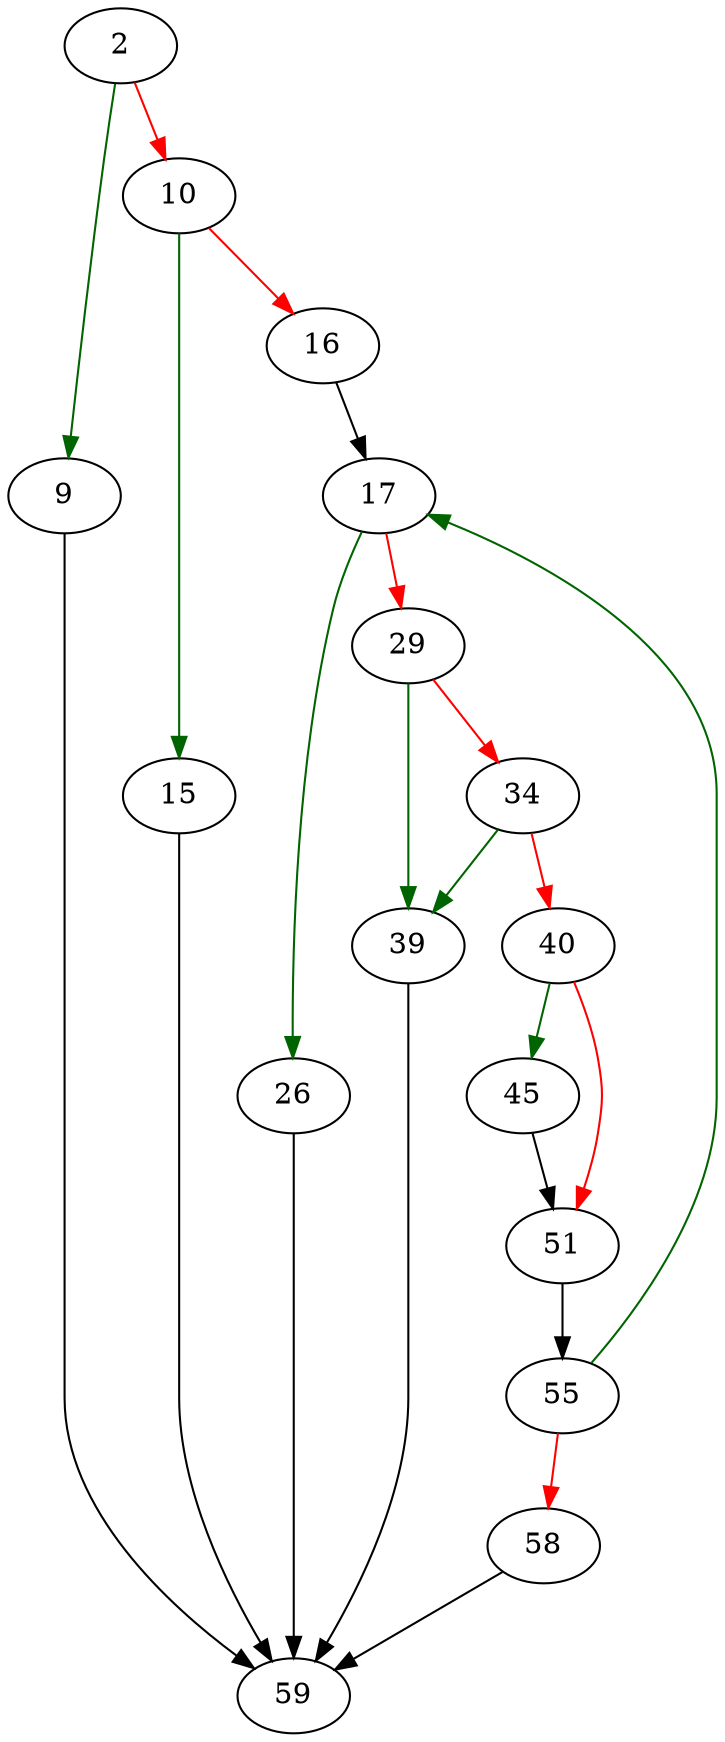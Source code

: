 strict digraph "sqlite3WalkSelect" {
	// Node definitions.
	2 [entry=true];
	9;
	10;
	59;
	15;
	16;
	17;
	26;
	29;
	39;
	34;
	40;
	45;
	51;
	55;
	58;

	// Edge definitions.
	2 -> 9 [
		color=darkgreen
		cond=true
	];
	2 -> 10 [
		color=red
		cond=false
	];
	9 -> 59;
	10 -> 15 [
		color=darkgreen
		cond=true
	];
	10 -> 16 [
		color=red
		cond=false
	];
	15 -> 59;
	16 -> 17;
	17 -> 26 [
		color=darkgreen
		cond=true
	];
	17 -> 29 [
		color=red
		cond=false
	];
	26 -> 59;
	29 -> 39 [
		color=darkgreen
		cond=true
	];
	29 -> 34 [
		color=red
		cond=false
	];
	39 -> 59;
	34 -> 39 [
		color=darkgreen
		cond=true
	];
	34 -> 40 [
		color=red
		cond=false
	];
	40 -> 45 [
		color=darkgreen
		cond=true
	];
	40 -> 51 [
		color=red
		cond=false
	];
	45 -> 51;
	51 -> 55;
	55 -> 17 [
		color=darkgreen
		cond=true
	];
	55 -> 58 [
		color=red
		cond=false
	];
	58 -> 59;
}
